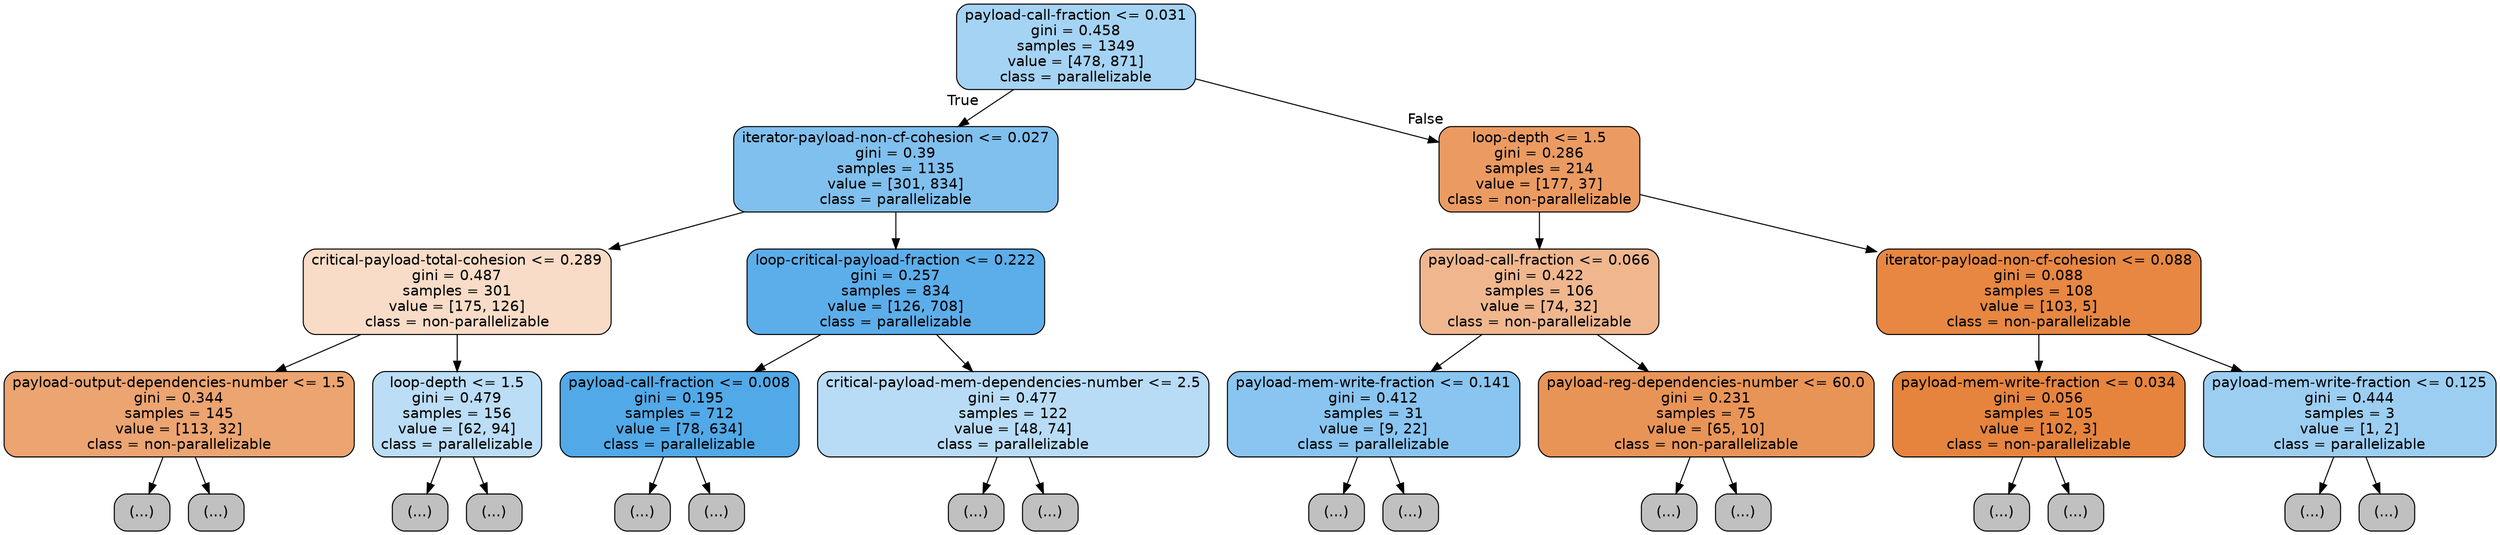 digraph Tree {
node [shape=box, style="filled, rounded", color="black", fontname=helvetica] ;
edge [fontname=helvetica] ;
0 [label="payload-call-fraction <= 0.031\ngini = 0.458\nsamples = 1349\nvalue = [478, 871]\nclass = parallelizable", fillcolor="#399de573"] ;
1 [label="iterator-payload-non-cf-cohesion <= 0.027\ngini = 0.39\nsamples = 1135\nvalue = [301, 834]\nclass = parallelizable", fillcolor="#399de5a3"] ;
0 -> 1 [labeldistance=2.5, labelangle=45, headlabel="True"] ;
2 [label="critical-payload-total-cohesion <= 0.289\ngini = 0.487\nsamples = 301\nvalue = [175, 126]\nclass = non-parallelizable", fillcolor="#e5813947"] ;
1 -> 2 ;
3 [label="payload-output-dependencies-number <= 1.5\ngini = 0.344\nsamples = 145\nvalue = [113, 32]\nclass = non-parallelizable", fillcolor="#e58139b7"] ;
2 -> 3 ;
4 [label="(...)", fillcolor="#C0C0C0"] ;
3 -> 4 ;
27 [label="(...)", fillcolor="#C0C0C0"] ;
3 -> 27 ;
38 [label="loop-depth <= 1.5\ngini = 0.479\nsamples = 156\nvalue = [62, 94]\nclass = parallelizable", fillcolor="#399de557"] ;
2 -> 38 ;
39 [label="(...)", fillcolor="#C0C0C0"] ;
38 -> 39 ;
44 [label="(...)", fillcolor="#C0C0C0"] ;
38 -> 44 ;
73 [label="loop-critical-payload-fraction <= 0.222\ngini = 0.257\nsamples = 834\nvalue = [126, 708]\nclass = parallelizable", fillcolor="#399de5d2"] ;
1 -> 73 ;
74 [label="payload-call-fraction <= 0.008\ngini = 0.195\nsamples = 712\nvalue = [78, 634]\nclass = parallelizable", fillcolor="#399de5e0"] ;
73 -> 74 ;
75 [label="(...)", fillcolor="#C0C0C0"] ;
74 -> 75 ;
178 [label="(...)", fillcolor="#C0C0C0"] ;
74 -> 178 ;
185 [label="critical-payload-mem-dependencies-number <= 2.5\ngini = 0.477\nsamples = 122\nvalue = [48, 74]\nclass = parallelizable", fillcolor="#399de55a"] ;
73 -> 185 ;
186 [label="(...)", fillcolor="#C0C0C0"] ;
185 -> 186 ;
205 [label="(...)", fillcolor="#C0C0C0"] ;
185 -> 205 ;
232 [label="loop-depth <= 1.5\ngini = 0.286\nsamples = 214\nvalue = [177, 37]\nclass = non-parallelizable", fillcolor="#e58139ca"] ;
0 -> 232 [labeldistance=2.5, labelangle=-45, headlabel="False"] ;
233 [label="payload-call-fraction <= 0.066\ngini = 0.422\nsamples = 106\nvalue = [74, 32]\nclass = non-parallelizable", fillcolor="#e5813991"] ;
232 -> 233 ;
234 [label="payload-mem-write-fraction <= 0.141\ngini = 0.412\nsamples = 31\nvalue = [9, 22]\nclass = parallelizable", fillcolor="#399de597"] ;
233 -> 234 ;
235 [label="(...)", fillcolor="#C0C0C0"] ;
234 -> 235 ;
248 [label="(...)", fillcolor="#C0C0C0"] ;
234 -> 248 ;
249 [label="payload-reg-dependencies-number <= 60.0\ngini = 0.231\nsamples = 75\nvalue = [65, 10]\nclass = non-parallelizable", fillcolor="#e58139d8"] ;
233 -> 249 ;
250 [label="(...)", fillcolor="#C0C0C0"] ;
249 -> 250 ;
263 [label="(...)", fillcolor="#C0C0C0"] ;
249 -> 263 ;
266 [label="iterator-payload-non-cf-cohesion <= 0.088\ngini = 0.088\nsamples = 108\nvalue = [103, 5]\nclass = non-parallelizable", fillcolor="#e58139f3"] ;
232 -> 266 ;
267 [label="payload-mem-write-fraction <= 0.034\ngini = 0.056\nsamples = 105\nvalue = [102, 3]\nclass = non-parallelizable", fillcolor="#e58139f8"] ;
266 -> 267 ;
268 [label="(...)", fillcolor="#C0C0C0"] ;
267 -> 268 ;
269 [label="(...)", fillcolor="#C0C0C0"] ;
267 -> 269 ;
274 [label="payload-mem-write-fraction <= 0.125\ngini = 0.444\nsamples = 3\nvalue = [1, 2]\nclass = parallelizable", fillcolor="#399de57f"] ;
266 -> 274 ;
275 [label="(...)", fillcolor="#C0C0C0"] ;
274 -> 275 ;
276 [label="(...)", fillcolor="#C0C0C0"] ;
274 -> 276 ;
}
